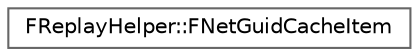 digraph "Graphical Class Hierarchy"
{
 // INTERACTIVE_SVG=YES
 // LATEX_PDF_SIZE
  bgcolor="transparent";
  edge [fontname=Helvetica,fontsize=10,labelfontname=Helvetica,labelfontsize=10];
  node [fontname=Helvetica,fontsize=10,shape=box,height=0.2,width=0.4];
  rankdir="LR";
  Node0 [id="Node000000",label="FReplayHelper::FNetGuidCacheItem",height=0.2,width=0.4,color="grey40", fillcolor="white", style="filled",URL="$df/d60/structFReplayHelper_1_1FNetGuidCacheItem.html",tooltip=" "];
}
